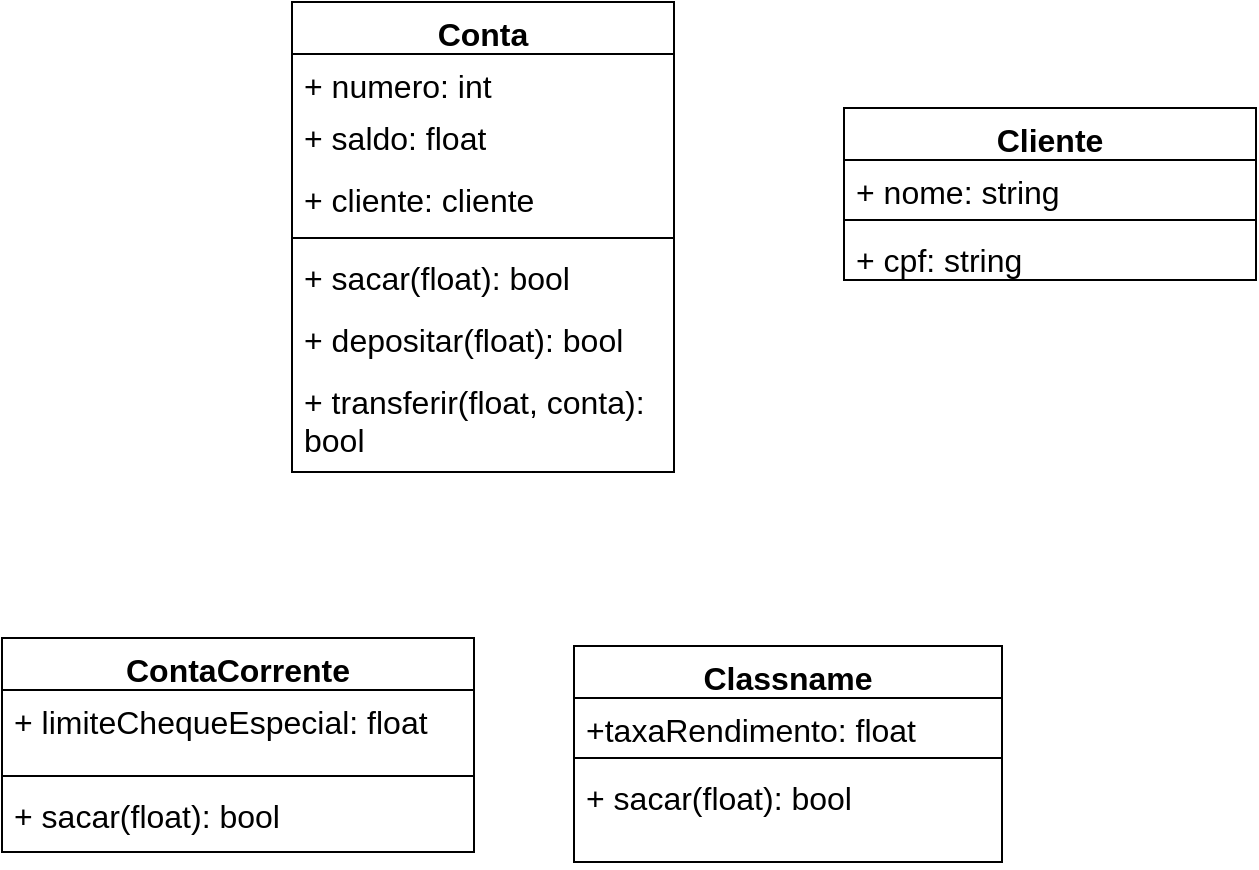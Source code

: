 <mxfile version="23.0.0" type="device">
  <diagram name="Página-1" id="Yxb_hdQrxCnyRams22V-">
    <mxGraphModel dx="815" dy="446" grid="0" gridSize="10" guides="1" tooltips="1" connect="1" arrows="1" fold="1" page="0" pageScale="1" pageWidth="827" pageHeight="1169" math="0" shadow="0">
      <root>
        <mxCell id="0" />
        <mxCell id="1" parent="0" />
        <mxCell id="rlnCUqK9dVKC0fu8SAVC-2" value="Conta" style="swimlane;fontStyle=1;align=center;verticalAlign=top;childLayout=stackLayout;horizontal=1;startSize=26;horizontalStack=0;resizeParent=1;resizeParentMax=0;resizeLast=0;collapsible=1;marginBottom=0;whiteSpace=wrap;html=1;fontSize=16;" vertex="1" parent="1">
          <mxGeometry x="44" y="55" width="191" height="235" as="geometry" />
        </mxCell>
        <mxCell id="rlnCUqK9dVKC0fu8SAVC-3" value="+ numero: int" style="text;strokeColor=none;fillColor=none;align=left;verticalAlign=top;spacingLeft=4;spacingRight=4;overflow=hidden;rotatable=0;points=[[0,0.5],[1,0.5]];portConstraint=eastwest;whiteSpace=wrap;html=1;fontSize=16;" vertex="1" parent="rlnCUqK9dVKC0fu8SAVC-2">
          <mxGeometry y="26" width="191" height="26" as="geometry" />
        </mxCell>
        <mxCell id="rlnCUqK9dVKC0fu8SAVC-5" value="+ saldo: float" style="text;strokeColor=none;fillColor=none;align=left;verticalAlign=top;spacingLeft=4;spacingRight=4;overflow=hidden;rotatable=0;points=[[0,0.5],[1,0.5]];portConstraint=eastwest;whiteSpace=wrap;html=1;fontSize=16;" vertex="1" parent="rlnCUqK9dVKC0fu8SAVC-2">
          <mxGeometry y="52" width="191" height="31" as="geometry" />
        </mxCell>
        <mxCell id="rlnCUqK9dVKC0fu8SAVC-6" value="+ cliente: cliente" style="text;strokeColor=none;fillColor=none;align=left;verticalAlign=top;spacingLeft=4;spacingRight=4;overflow=hidden;rotatable=0;points=[[0,0.5],[1,0.5]];portConstraint=eastwest;whiteSpace=wrap;html=1;fontSize=16;" vertex="1" parent="rlnCUqK9dVKC0fu8SAVC-2">
          <mxGeometry y="83" width="191" height="31" as="geometry" />
        </mxCell>
        <mxCell id="rlnCUqK9dVKC0fu8SAVC-4" value="" style="line;strokeWidth=1;fillColor=none;align=left;verticalAlign=middle;spacingTop=-1;spacingLeft=3;spacingRight=3;rotatable=0;labelPosition=right;points=[];portConstraint=eastwest;strokeColor=inherit;fontSize=16;" vertex="1" parent="rlnCUqK9dVKC0fu8SAVC-2">
          <mxGeometry y="114" width="191" height="8" as="geometry" />
        </mxCell>
        <mxCell id="rlnCUqK9dVKC0fu8SAVC-7" value="+ sacar(float): bool" style="text;strokeColor=none;fillColor=none;align=left;verticalAlign=top;spacingLeft=4;spacingRight=4;overflow=hidden;rotatable=0;points=[[0,0.5],[1,0.5]];portConstraint=eastwest;whiteSpace=wrap;html=1;fontSize=16;" vertex="1" parent="rlnCUqK9dVKC0fu8SAVC-2">
          <mxGeometry y="122" width="191" height="31" as="geometry" />
        </mxCell>
        <mxCell id="rlnCUqK9dVKC0fu8SAVC-8" value="+ depositar(float): bool" style="text;strokeColor=none;fillColor=none;align=left;verticalAlign=top;spacingLeft=4;spacingRight=4;overflow=hidden;rotatable=0;points=[[0,0.5],[1,0.5]];portConstraint=eastwest;whiteSpace=wrap;html=1;fontSize=16;" vertex="1" parent="rlnCUqK9dVKC0fu8SAVC-2">
          <mxGeometry y="153" width="191" height="31" as="geometry" />
        </mxCell>
        <mxCell id="rlnCUqK9dVKC0fu8SAVC-9" value="+ transferir(float, conta): bool" style="text;strokeColor=none;fillColor=none;align=left;verticalAlign=top;spacingLeft=4;spacingRight=4;overflow=hidden;rotatable=0;points=[[0,0.5],[1,0.5]];portConstraint=eastwest;whiteSpace=wrap;html=1;fontSize=16;" vertex="1" parent="rlnCUqK9dVKC0fu8SAVC-2">
          <mxGeometry y="184" width="191" height="51" as="geometry" />
        </mxCell>
        <mxCell id="rlnCUqK9dVKC0fu8SAVC-12" value="Cliente" style="swimlane;fontStyle=1;align=center;verticalAlign=top;childLayout=stackLayout;horizontal=1;startSize=26;horizontalStack=0;resizeParent=1;resizeParentMax=0;resizeLast=0;collapsible=1;marginBottom=0;whiteSpace=wrap;html=1;fontSize=16;" vertex="1" parent="1">
          <mxGeometry x="320" y="108" width="206" height="86" as="geometry" />
        </mxCell>
        <mxCell id="rlnCUqK9dVKC0fu8SAVC-13" value="+ nome: string" style="text;strokeColor=none;fillColor=none;align=left;verticalAlign=top;spacingLeft=4;spacingRight=4;overflow=hidden;rotatable=0;points=[[0,0.5],[1,0.5]];portConstraint=eastwest;whiteSpace=wrap;html=1;fontSize=16;" vertex="1" parent="rlnCUqK9dVKC0fu8SAVC-12">
          <mxGeometry y="26" width="206" height="26" as="geometry" />
        </mxCell>
        <mxCell id="rlnCUqK9dVKC0fu8SAVC-14" value="" style="line;strokeWidth=1;fillColor=none;align=left;verticalAlign=middle;spacingTop=-1;spacingLeft=3;spacingRight=3;rotatable=0;labelPosition=right;points=[];portConstraint=eastwest;strokeColor=inherit;fontSize=16;" vertex="1" parent="rlnCUqK9dVKC0fu8SAVC-12">
          <mxGeometry y="52" width="206" height="8" as="geometry" />
        </mxCell>
        <mxCell id="rlnCUqK9dVKC0fu8SAVC-15" value="+ cpf: string&amp;nbsp;" style="text;strokeColor=none;fillColor=none;align=left;verticalAlign=top;spacingLeft=4;spacingRight=4;overflow=hidden;rotatable=0;points=[[0,0.5],[1,0.5]];portConstraint=eastwest;whiteSpace=wrap;html=1;fontSize=16;" vertex="1" parent="rlnCUqK9dVKC0fu8SAVC-12">
          <mxGeometry y="60" width="206" height="26" as="geometry" />
        </mxCell>
        <mxCell id="rlnCUqK9dVKC0fu8SAVC-18" value="ContaCorrente" style="swimlane;fontStyle=1;align=center;verticalAlign=top;childLayout=stackLayout;horizontal=1;startSize=26;horizontalStack=0;resizeParent=1;resizeParentMax=0;resizeLast=0;collapsible=1;marginBottom=0;whiteSpace=wrap;html=1;fontSize=16;" vertex="1" parent="1">
          <mxGeometry x="-101" y="372.997" width="236" height="107" as="geometry" />
        </mxCell>
        <mxCell id="rlnCUqK9dVKC0fu8SAVC-19" value="+ limiteChequeEspecial: float" style="text;strokeColor=none;fillColor=none;align=left;verticalAlign=top;spacingLeft=4;spacingRight=4;overflow=hidden;rotatable=0;points=[[0,0.5],[1,0.5]];portConstraint=eastwest;whiteSpace=wrap;html=1;fontSize=16;" vertex="1" parent="rlnCUqK9dVKC0fu8SAVC-18">
          <mxGeometry y="26" width="236" height="39" as="geometry" />
        </mxCell>
        <mxCell id="rlnCUqK9dVKC0fu8SAVC-20" value="" style="line;strokeWidth=1;fillColor=none;align=left;verticalAlign=middle;spacingTop=-1;spacingLeft=3;spacingRight=3;rotatable=0;labelPosition=right;points=[];portConstraint=eastwest;strokeColor=inherit;fontSize=16;" vertex="1" parent="rlnCUqK9dVKC0fu8SAVC-18">
          <mxGeometry y="65" width="236" height="8" as="geometry" />
        </mxCell>
        <mxCell id="rlnCUqK9dVKC0fu8SAVC-21" value="+ sacar(float): bool" style="text;strokeColor=none;fillColor=none;align=left;verticalAlign=top;spacingLeft=4;spacingRight=4;overflow=hidden;rotatable=0;points=[[0,0.5],[1,0.5]];portConstraint=eastwest;whiteSpace=wrap;html=1;fontSize=16;" vertex="1" parent="rlnCUqK9dVKC0fu8SAVC-18">
          <mxGeometry y="73" width="236" height="34" as="geometry" />
        </mxCell>
        <mxCell id="rlnCUqK9dVKC0fu8SAVC-22" value="Classname" style="swimlane;fontStyle=1;align=center;verticalAlign=top;childLayout=stackLayout;horizontal=1;startSize=26;horizontalStack=0;resizeParent=1;resizeParentMax=0;resizeLast=0;collapsible=1;marginBottom=0;whiteSpace=wrap;html=1;fontSize=16;" vertex="1" parent="1">
          <mxGeometry x="185" y="376.997" width="214" height="108" as="geometry" />
        </mxCell>
        <mxCell id="rlnCUqK9dVKC0fu8SAVC-23" value="+taxaRendimento&lt;span style=&quot;background-color: initial;&quot;&gt;: float&lt;/span&gt;" style="text;strokeColor=none;fillColor=none;align=left;verticalAlign=top;spacingLeft=4;spacingRight=4;overflow=hidden;rotatable=0;points=[[0,0.5],[1,0.5]];portConstraint=eastwest;whiteSpace=wrap;html=1;fontSize=16;" vertex="1" parent="rlnCUqK9dVKC0fu8SAVC-22">
          <mxGeometry y="26" width="214" height="26" as="geometry" />
        </mxCell>
        <mxCell id="rlnCUqK9dVKC0fu8SAVC-24" value="" style="line;strokeWidth=1;fillColor=none;align=left;verticalAlign=middle;spacingTop=-1;spacingLeft=3;spacingRight=3;rotatable=0;labelPosition=right;points=[];portConstraint=eastwest;strokeColor=inherit;fontSize=16;" vertex="1" parent="rlnCUqK9dVKC0fu8SAVC-22">
          <mxGeometry y="52" width="214" height="8" as="geometry" />
        </mxCell>
        <mxCell id="rlnCUqK9dVKC0fu8SAVC-25" value="+ sacar(float): bool" style="text;strokeColor=none;fillColor=none;align=left;verticalAlign=top;spacingLeft=4;spacingRight=4;overflow=hidden;rotatable=0;points=[[0,0.5],[1,0.5]];portConstraint=eastwest;whiteSpace=wrap;html=1;fontSize=16;" vertex="1" parent="rlnCUqK9dVKC0fu8SAVC-22">
          <mxGeometry y="60" width="214" height="48" as="geometry" />
        </mxCell>
      </root>
    </mxGraphModel>
  </diagram>
</mxfile>

